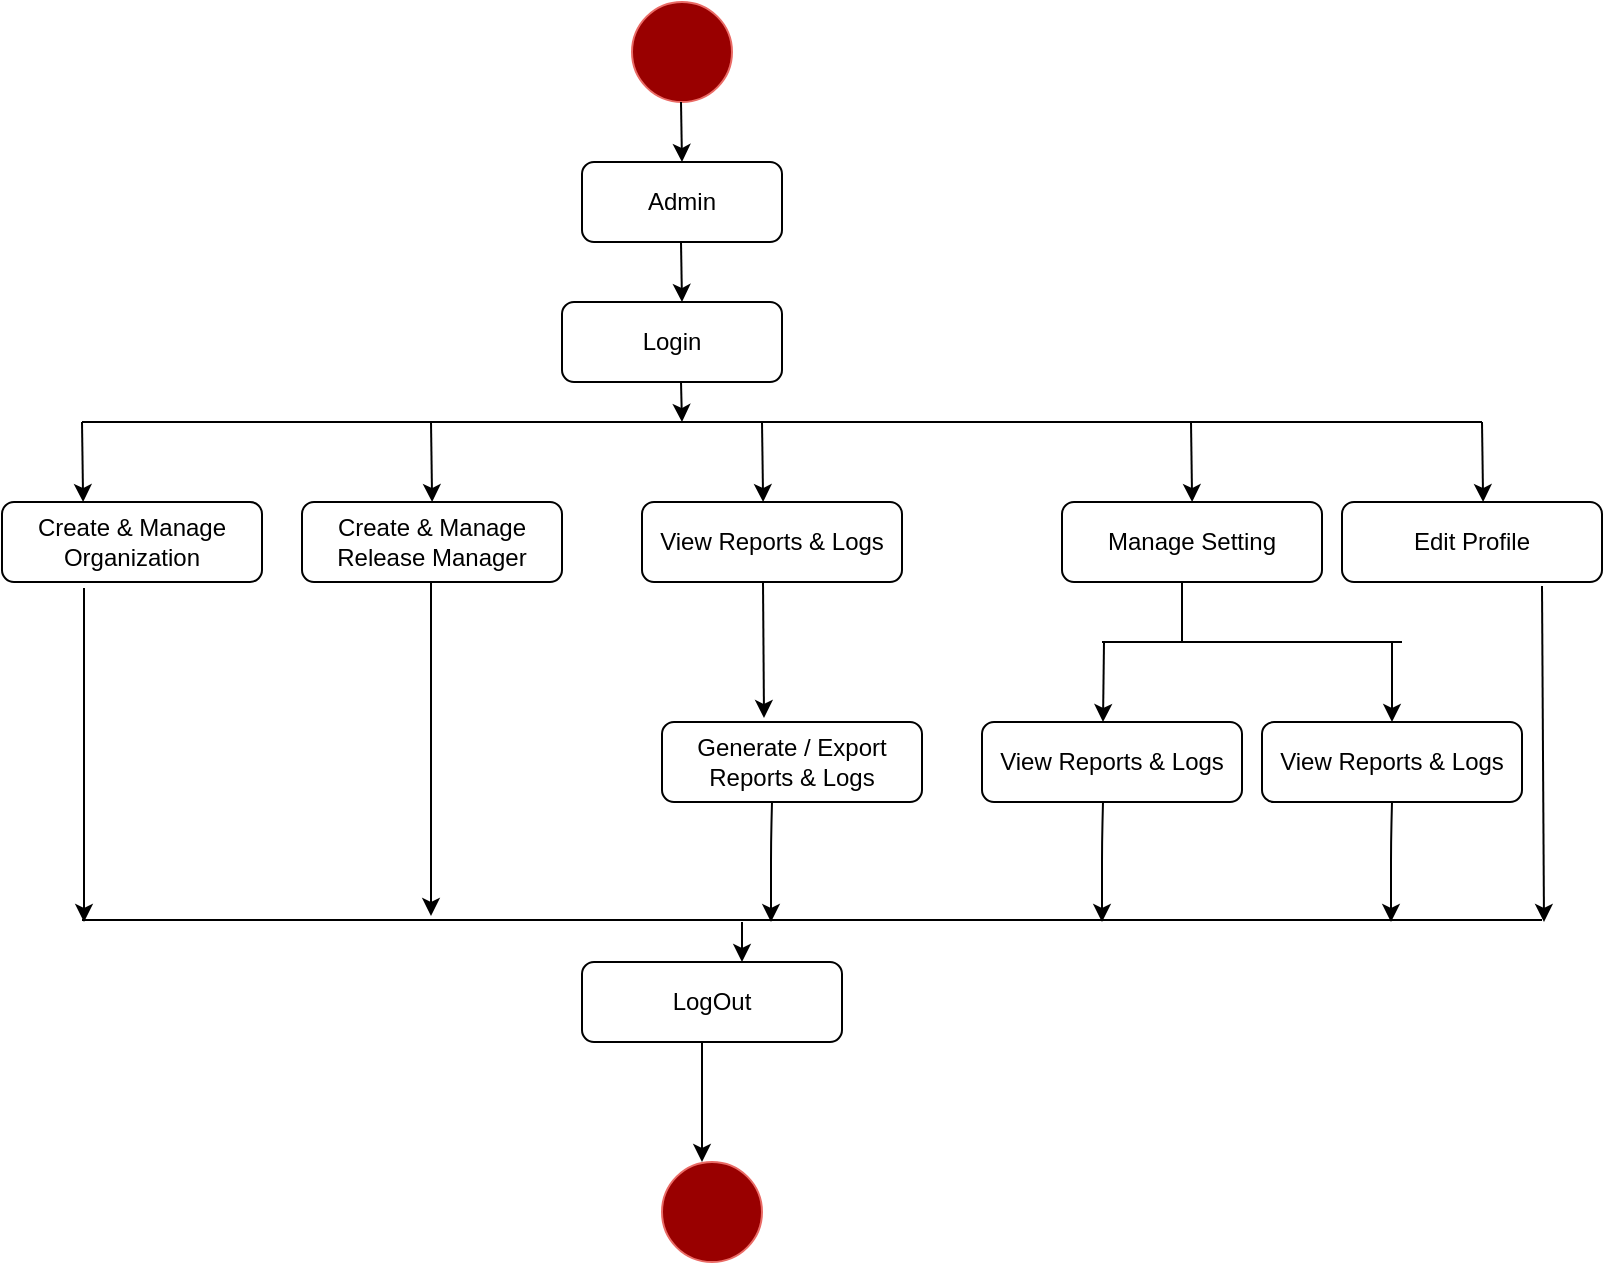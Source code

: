 <mxfile version="12.7.8" type="device"><diagram id="txChVMe5ko-q3HJg_i4z" name="Page-1"><mxGraphModel dx="1108" dy="467" grid="1" gridSize="10" guides="1" tooltips="1" connect="1" arrows="1" fold="1" page="1" pageScale="1" pageWidth="827" pageHeight="1169" math="0" shadow="0"><root><mxCell id="0"/><mxCell id="1" parent="0"/><mxCell id="TRjf1srqO06oDaLdYw7S-3" value="Admin" style="rounded=1;whiteSpace=wrap;html=1;" vertex="1" parent="1"><mxGeometry x="310" y="90" width="100" height="40" as="geometry"/></mxCell><mxCell id="TRjf1srqO06oDaLdYw7S-4" value="Login" style="rounded=1;whiteSpace=wrap;html=1;" vertex="1" parent="1"><mxGeometry x="300" y="160" width="110" height="40" as="geometry"/></mxCell><mxCell id="TRjf1srqO06oDaLdYw7S-5" value="Edit Profile" style="rounded=1;whiteSpace=wrap;html=1;" vertex="1" parent="1"><mxGeometry x="690" y="260" width="130" height="40" as="geometry"/></mxCell><mxCell id="TRjf1srqO06oDaLdYw7S-6" value="Manage Setting" style="rounded=1;whiteSpace=wrap;html=1;" vertex="1" parent="1"><mxGeometry x="550" y="260" width="130" height="40" as="geometry"/></mxCell><mxCell id="TRjf1srqO06oDaLdYw7S-7" value="View Reports &amp;amp; Logs" style="rounded=1;whiteSpace=wrap;html=1;" vertex="1" parent="1"><mxGeometry x="340" y="260" width="130" height="40" as="geometry"/></mxCell><mxCell id="TRjf1srqO06oDaLdYw7S-8" value="Create &amp;amp; Manage Release Manager" style="rounded=1;whiteSpace=wrap;html=1;" vertex="1" parent="1"><mxGeometry x="170" y="260" width="130" height="40" as="geometry"/></mxCell><mxCell id="TRjf1srqO06oDaLdYw7S-9" value="Create &amp;amp; Manage Organization" style="rounded=1;whiteSpace=wrap;html=1;" vertex="1" parent="1"><mxGeometry x="20" y="260" width="130" height="40" as="geometry"/></mxCell><mxCell id="TRjf1srqO06oDaLdYw7S-10" value="View Reports &amp;amp; Logs" style="rounded=1;whiteSpace=wrap;html=1;" vertex="1" parent="1"><mxGeometry x="650" y="370" width="130" height="40" as="geometry"/></mxCell><mxCell id="TRjf1srqO06oDaLdYw7S-11" value="View Reports &amp;amp; Logs" style="rounded=1;whiteSpace=wrap;html=1;" vertex="1" parent="1"><mxGeometry x="510" y="370" width="130" height="40" as="geometry"/></mxCell><mxCell id="TRjf1srqO06oDaLdYw7S-14" value="LogOut" style="rounded=1;whiteSpace=wrap;html=1;" vertex="1" parent="1"><mxGeometry x="310" y="490" width="130" height="40" as="geometry"/></mxCell><mxCell id="TRjf1srqO06oDaLdYw7S-16" value="" style="ellipse;whiteSpace=wrap;html=1;aspect=fixed;strokeColor=#EA6B66;fillColor=#990000;" vertex="1" parent="1"><mxGeometry x="350" y="590" width="50" height="50" as="geometry"/></mxCell><mxCell id="TRjf1srqO06oDaLdYw7S-17" value="" style="ellipse;whiteSpace=wrap;html=1;aspect=fixed;strokeColor=#EA6B66;fillColor=#990000;" vertex="1" parent="1"><mxGeometry x="335" y="10" width="50" height="50" as="geometry"/></mxCell><mxCell id="TRjf1srqO06oDaLdYw7S-18" value="" style="endArrow=classic;html=1;entryX=0.5;entryY=0;entryDx=0;entryDy=0;" edge="1" parent="1" target="TRjf1srqO06oDaLdYw7S-3"><mxGeometry width="50" height="50" relative="1" as="geometry"><mxPoint x="359.5" y="60" as="sourcePoint"/><mxPoint x="360" y="80" as="targetPoint"/></mxGeometry></mxCell><mxCell id="TRjf1srqO06oDaLdYw7S-19" value="" style="endArrow=classic;html=1;entryX=0.5;entryY=0;entryDx=0;entryDy=0;" edge="1" parent="1"><mxGeometry width="50" height="50" relative="1" as="geometry"><mxPoint x="359.5" y="130" as="sourcePoint"/><mxPoint x="360" y="160" as="targetPoint"/></mxGeometry></mxCell><mxCell id="TRjf1srqO06oDaLdYw7S-21" value="" style="endArrow=none;html=1;" edge="1" parent="1"><mxGeometry width="50" height="50" relative="1" as="geometry"><mxPoint x="610" y="330" as="sourcePoint"/><mxPoint x="610" y="300" as="targetPoint"/></mxGeometry></mxCell><mxCell id="TRjf1srqO06oDaLdYw7S-26" value="" style="endArrow=classic;html=1;" edge="1" parent="1"><mxGeometry width="50" height="50" relative="1" as="geometry"><mxPoint x="370" y="530" as="sourcePoint"/><mxPoint x="370" y="590" as="targetPoint"/></mxGeometry></mxCell><mxCell id="TRjf1srqO06oDaLdYw7S-32" value="" style="endArrow=classic;html=1;entryX=0.5;entryY=0;entryDx=0;entryDy=0;" edge="1" parent="1"><mxGeometry width="50" height="50" relative="1" as="geometry"><mxPoint x="571" y="330" as="sourcePoint"/><mxPoint x="570.5" y="370" as="targetPoint"/></mxGeometry></mxCell><mxCell id="TRjf1srqO06oDaLdYw7S-33" value="" style="endArrow=classic;html=1;entryX=0.5;entryY=0;entryDx=0;entryDy=0;" edge="1" parent="1"><mxGeometry width="50" height="50" relative="1" as="geometry"><mxPoint x="715" y="330" as="sourcePoint"/><mxPoint x="715" y="370" as="targetPoint"/></mxGeometry></mxCell><mxCell id="TRjf1srqO06oDaLdYw7S-34" value="" style="endArrow=none;html=1;" edge="1" parent="1"><mxGeometry width="50" height="50" relative="1" as="geometry"><mxPoint x="570" y="330" as="sourcePoint"/><mxPoint x="720" y="330" as="targetPoint"/></mxGeometry></mxCell><mxCell id="TRjf1srqO06oDaLdYw7S-37" value="" style="endArrow=classic;html=1;" edge="1" parent="1"><mxGeometry width="50" height="50" relative="1" as="geometry"><mxPoint x="400.5" y="300" as="sourcePoint"/><mxPoint x="401" y="368" as="targetPoint"/></mxGeometry></mxCell><mxCell id="TRjf1srqO06oDaLdYw7S-39" value="Generate / Export Reports &amp;amp; Logs" style="rounded=1;whiteSpace=wrap;html=1;" vertex="1" parent="1"><mxGeometry x="350" y="370" width="130" height="40" as="geometry"/></mxCell><mxCell id="TRjf1srqO06oDaLdYw7S-41" value="" style="endArrow=classic;html=1;" edge="1" parent="1"><mxGeometry width="50" height="50" relative="1" as="geometry"><mxPoint x="359.5" y="200" as="sourcePoint"/><mxPoint x="360" y="220" as="targetPoint"/></mxGeometry></mxCell><mxCell id="TRjf1srqO06oDaLdYw7S-42" value="" style="endArrow=none;html=1;" edge="1" parent="1"><mxGeometry width="50" height="50" relative="1" as="geometry"><mxPoint x="60" y="220" as="sourcePoint"/><mxPoint x="760" y="220" as="targetPoint"/></mxGeometry></mxCell><mxCell id="TRjf1srqO06oDaLdYw7S-43" value="" style="endArrow=classic;html=1;entryX=0.312;entryY=0;entryDx=0;entryDy=0;entryPerimeter=0;" edge="1" parent="1" target="TRjf1srqO06oDaLdYw7S-9"><mxGeometry width="50" height="50" relative="1" as="geometry"><mxPoint x="60" y="220" as="sourcePoint"/><mxPoint x="60.5" y="250" as="targetPoint"/></mxGeometry></mxCell><mxCell id="TRjf1srqO06oDaLdYw7S-44" value="" style="endArrow=classic;html=1;entryX=0.312;entryY=0;entryDx=0;entryDy=0;entryPerimeter=0;" edge="1" parent="1"><mxGeometry width="50" height="50" relative="1" as="geometry"><mxPoint x="234.5" y="220" as="sourcePoint"/><mxPoint x="235.06" y="260" as="targetPoint"/></mxGeometry></mxCell><mxCell id="TRjf1srqO06oDaLdYw7S-45" value="" style="endArrow=classic;html=1;entryX=0.312;entryY=0;entryDx=0;entryDy=0;entryPerimeter=0;" edge="1" parent="1"><mxGeometry width="50" height="50" relative="1" as="geometry"><mxPoint x="400" y="220" as="sourcePoint"/><mxPoint x="400.56" y="260" as="targetPoint"/></mxGeometry></mxCell><mxCell id="TRjf1srqO06oDaLdYw7S-46" value="" style="endArrow=classic;html=1;entryX=0.312;entryY=0;entryDx=0;entryDy=0;entryPerimeter=0;" edge="1" parent="1"><mxGeometry width="50" height="50" relative="1" as="geometry"><mxPoint x="614.5" y="220" as="sourcePoint"/><mxPoint x="615.06" y="260" as="targetPoint"/></mxGeometry></mxCell><mxCell id="TRjf1srqO06oDaLdYw7S-47" value="" style="endArrow=classic;html=1;entryX=0.312;entryY=0;entryDx=0;entryDy=0;entryPerimeter=0;" edge="1" parent="1"><mxGeometry width="50" height="50" relative="1" as="geometry"><mxPoint x="760" y="220" as="sourcePoint"/><mxPoint x="760.56" y="260" as="targetPoint"/></mxGeometry></mxCell><mxCell id="TRjf1srqO06oDaLdYw7S-48" value="" style="endArrow=none;html=1;" edge="1" parent="1"><mxGeometry width="50" height="50" relative="1" as="geometry"><mxPoint x="60" y="469" as="sourcePoint"/><mxPoint x="790" y="469" as="targetPoint"/></mxGeometry></mxCell><mxCell id="TRjf1srqO06oDaLdYw7S-49" value="" style="endArrow=classic;html=1;" edge="1" parent="1"><mxGeometry width="50" height="50" relative="1" as="geometry"><mxPoint x="405" y="410" as="sourcePoint"/><mxPoint x="404.5" y="470" as="targetPoint"/><Array as="points"><mxPoint x="404.5" y="430"/></Array></mxGeometry></mxCell><mxCell id="TRjf1srqO06oDaLdYw7S-50" value="" style="endArrow=classic;html=1;" edge="1" parent="1"><mxGeometry width="50" height="50" relative="1" as="geometry"><mxPoint x="61" y="303" as="sourcePoint"/><mxPoint x="61" y="470" as="targetPoint"/></mxGeometry></mxCell><mxCell id="TRjf1srqO06oDaLdYw7S-51" value="" style="endArrow=classic;html=1;" edge="1" parent="1"><mxGeometry width="50" height="50" relative="1" as="geometry"><mxPoint x="790" y="302" as="sourcePoint"/><mxPoint x="791" y="470" as="targetPoint"/></mxGeometry></mxCell><mxCell id="TRjf1srqO06oDaLdYw7S-52" value="" style="endArrow=classic;html=1;" edge="1" parent="1"><mxGeometry width="50" height="50" relative="1" as="geometry"><mxPoint x="234.5" y="300" as="sourcePoint"/><mxPoint x="234.5" y="467" as="targetPoint"/></mxGeometry></mxCell><mxCell id="TRjf1srqO06oDaLdYw7S-53" value="" style="endArrow=classic;html=1;" edge="1" parent="1"><mxGeometry width="50" height="50" relative="1" as="geometry"><mxPoint x="570.5" y="410" as="sourcePoint"/><mxPoint x="570" y="470" as="targetPoint"/><Array as="points"><mxPoint x="570" y="430"/></Array></mxGeometry></mxCell><mxCell id="TRjf1srqO06oDaLdYw7S-54" value="" style="endArrow=classic;html=1;" edge="1" parent="1"><mxGeometry width="50" height="50" relative="1" as="geometry"><mxPoint x="715" y="410" as="sourcePoint"/><mxPoint x="714.5" y="470" as="targetPoint"/><Array as="points"><mxPoint x="714.5" y="430"/></Array></mxGeometry></mxCell><mxCell id="TRjf1srqO06oDaLdYw7S-56" value="" style="endArrow=classic;html=1;" edge="1" parent="1"><mxGeometry width="50" height="50" relative="1" as="geometry"><mxPoint x="390" y="470" as="sourcePoint"/><mxPoint x="390" y="490" as="targetPoint"/><Array as="points"><mxPoint x="390" y="480"/></Array></mxGeometry></mxCell></root></mxGraphModel></diagram></mxfile>
